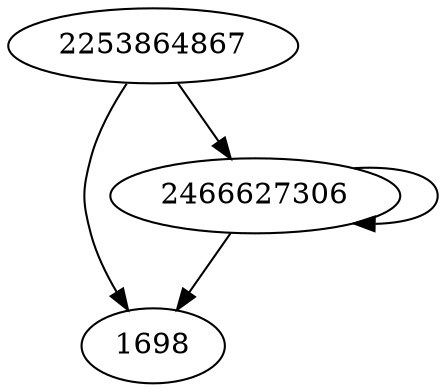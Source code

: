 digraph  {
1698;
2253864867;
2466627306;
2253864867 -> 2466627306;
2253864867 -> 1698;
2466627306 -> 2466627306;
2466627306 -> 1698;
}
